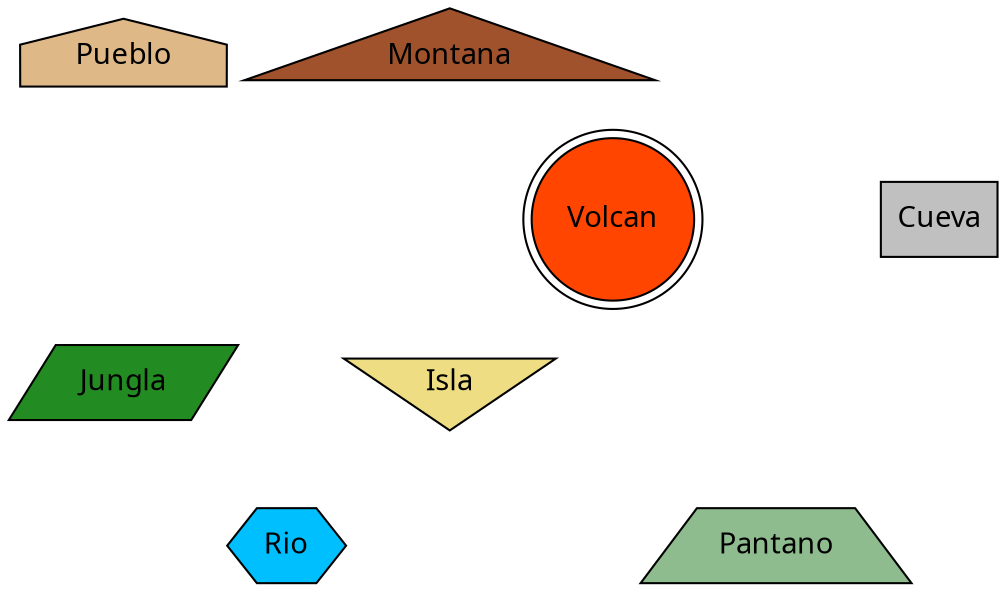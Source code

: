 digraph G {
node [style=filled fontname="Noto Color Emoji"];
graph [layout=neato, splines=true, overlap=false];
Montana[label="Montana", shape=triangle, fillcolor= sienna, pos="2,3!"];Volcan[label="Volcan", shape=doublecircle, fillcolor= orangered, pos="3,2!"];Jungla[label="Jungla", shape=parallelogram, fillcolor= forestgreen, pos="0,1!"];Pueblo[label="Pueblo", shape=house, fillcolor= burlywood, pos="0,3!"];Pantano[label="Pantano", shape=trapezium, fillcolor= darkseagreen, pos="4,0!"];Cueva[label="Cueva", shape=box, fillcolor= gray, pos="5,2!"];Rio[label="Rio", shape=hexagon, fillcolor= deepskyblue, pos="1,0!"];Isla[label="Isla", shape=invtriangle, fillcolor= lightgoldenrod, pos="2,1!"];}